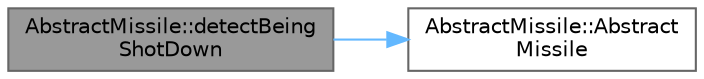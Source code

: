 digraph "AbstractMissile::detectBeingShotDown"
{
 // LATEX_PDF_SIZE
  bgcolor="transparent";
  edge [fontname=Helvetica,fontsize=10,labelfontname=Helvetica,labelfontsize=10];
  node [fontname=Helvetica,fontsize=10,shape=box,height=0.2,width=0.4];
  rankdir="LR";
  Node1 [id="Node000001",label="AbstractMissile::detectBeing\lShotDown",height=0.2,width=0.4,color="gray40", fillcolor="grey60", style="filled", fontcolor="black",tooltip="Pure virtual function to detect if the missile has been shot down."];
  Node1 -> Node2 [id="edge1_Node000001_Node000002",color="steelblue1",style="solid",tooltip=" "];
  Node2 [id="Node000002",label="AbstractMissile::Abstract\lMissile",height=0.2,width=0.4,color="grey40", fillcolor="white", style="filled",URL="$class_abstract_missile.html#a7ff220ecc88298178d598c7138ed4c35",tooltip="Protected constructor to prevent direct instantiation."];
}
